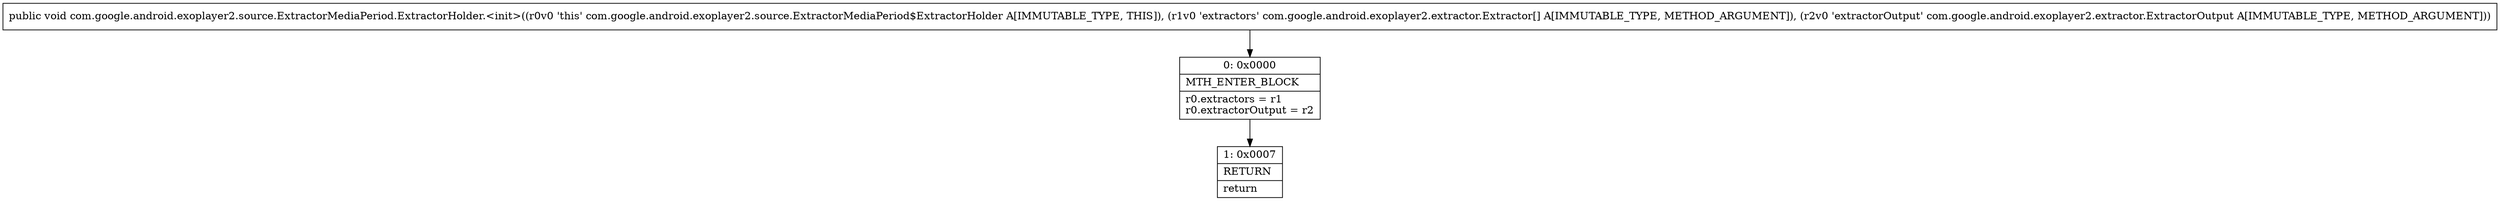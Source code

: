 digraph "CFG forcom.google.android.exoplayer2.source.ExtractorMediaPeriod.ExtractorHolder.\<init\>([Lcom\/google\/android\/exoplayer2\/extractor\/Extractor;Lcom\/google\/android\/exoplayer2\/extractor\/ExtractorOutput;)V" {
Node_0 [shape=record,label="{0\:\ 0x0000|MTH_ENTER_BLOCK\l|r0.extractors = r1\lr0.extractorOutput = r2\l}"];
Node_1 [shape=record,label="{1\:\ 0x0007|RETURN\l|return\l}"];
MethodNode[shape=record,label="{public void com.google.android.exoplayer2.source.ExtractorMediaPeriod.ExtractorHolder.\<init\>((r0v0 'this' com.google.android.exoplayer2.source.ExtractorMediaPeriod$ExtractorHolder A[IMMUTABLE_TYPE, THIS]), (r1v0 'extractors' com.google.android.exoplayer2.extractor.Extractor[] A[IMMUTABLE_TYPE, METHOD_ARGUMENT]), (r2v0 'extractorOutput' com.google.android.exoplayer2.extractor.ExtractorOutput A[IMMUTABLE_TYPE, METHOD_ARGUMENT])) }"];
MethodNode -> Node_0;
Node_0 -> Node_1;
}

